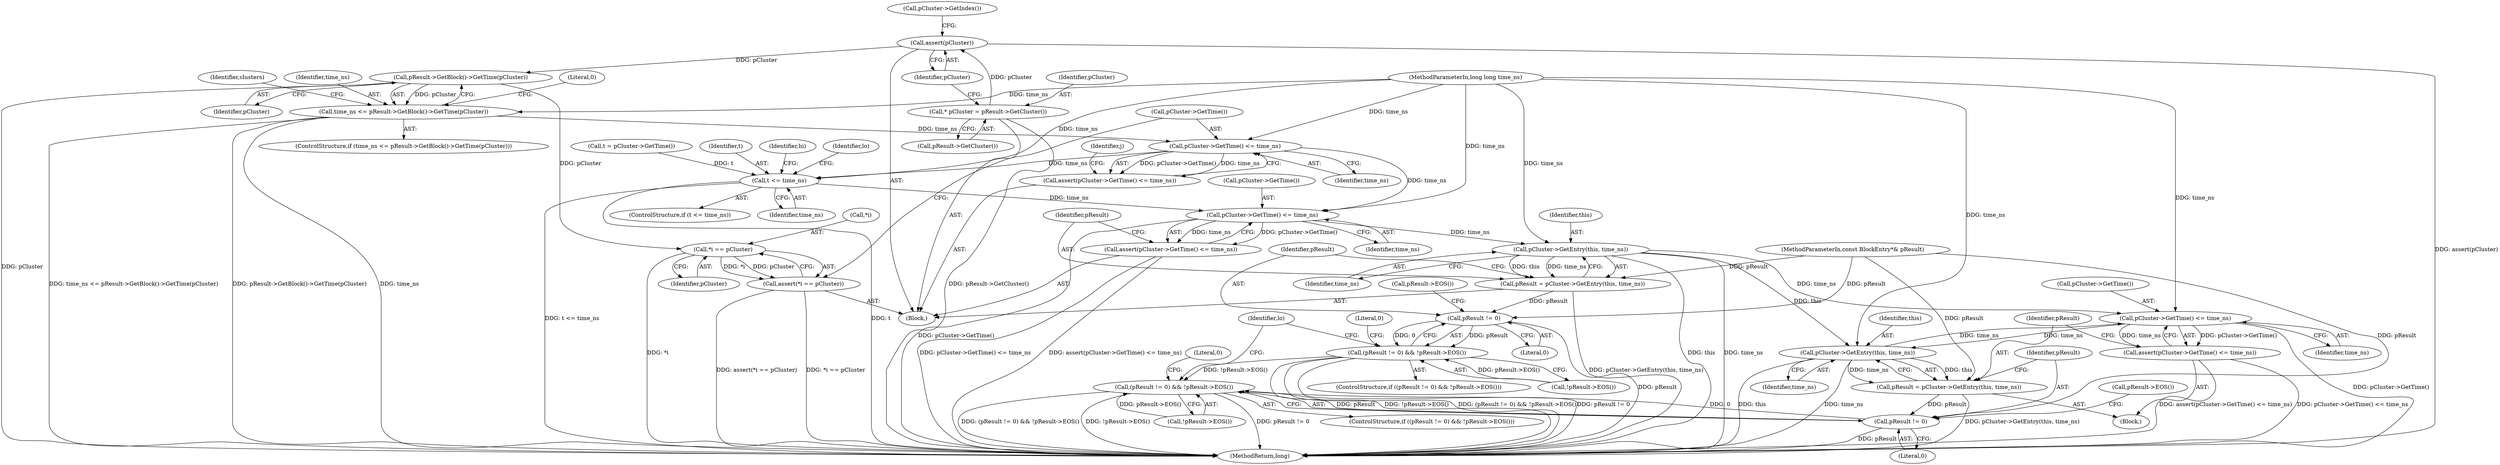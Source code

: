 digraph "0_Android_cc274e2abe8b2a6698a5c47d8aa4bb45f1f9538d_61@pointer" {
"1000137" [label="(Call,pResult->GetBlock()->GetTime(pCluster))"];
"1000128" [label="(Call,assert(pCluster))"];
"1000125" [label="(Call,* pCluster = pResult->GetCluster())"];
"1000135" [label="(Call,time_ns <= pResult->GetBlock()->GetTime(pCluster))"];
"1000169" [label="(Call,pCluster->GetTime() <= time_ns)"];
"1000168" [label="(Call,assert(pCluster->GetTime() <= time_ns))"];
"1000218" [label="(Call,t <= time_ns)"];
"1000254" [label="(Call,pCluster->GetTime() <= time_ns)"];
"1000253" [label="(Call,assert(pCluster->GetTime() <= time_ns))"];
"1000259" [label="(Call,pCluster->GetEntry(this, time_ns))"];
"1000257" [label="(Call,pResult = pCluster->GetEntry(this, time_ns))"];
"1000264" [label="(Call,pResult != 0)"];
"1000263" [label="(Call,(pResult != 0) && !pResult->EOS())"];
"1000293" [label="(Call,(pResult != 0) && !pResult->EOS())"];
"1000284" [label="(Call,pCluster->GetTime() <= time_ns)"];
"1000283" [label="(Call,assert(pCluster->GetTime() <= time_ns))"];
"1000289" [label="(Call,pCluster->GetEntry(this, time_ns))"];
"1000287" [label="(Call,pResult = pCluster->GetEntry(this, time_ns))"];
"1000294" [label="(Call,pResult != 0)"];
"1000164" [label="(Call,*i == pCluster)"];
"1000163" [label="(Call,assert(*i == pCluster))"];
"1000136" [label="(Identifier,time_ns)"];
"1000222" [label="(Identifier,lo)"];
"1000288" [label="(Identifier,pResult)"];
"1000263" [label="(Call,(pResult != 0) && !pResult->EOS())"];
"1000264" [label="(Call,pResult != 0)"];
"1000165" [label="(Call,*i)"];
"1000104" [label="(MethodParameterIn,long long time_ns)"];
"1000105" [label="(MethodParameterIn,const BlockEntry*& pResult)"];
"1000283" [label="(Call,assert(pCluster->GetTime() <= time_ns))"];
"1000126" [label="(Identifier,pCluster)"];
"1000259" [label="(Call,pCluster->GetEntry(this, time_ns))"];
"1000171" [label="(Identifier,time_ns)"];
"1000135" [label="(Call,time_ns <= pResult->GetBlock()->GetTime(pCluster))"];
"1000286" [label="(Identifier,time_ns)"];
"1000256" [label="(Identifier,time_ns)"];
"1000163" [label="(Call,assert(*i == pCluster))"];
"1000167" [label="(Identifier,pCluster)"];
"1000262" [label="(ControlStructure,if ((pResult != 0) && !pResult->EOS()))"];
"1000164" [label="(Call,*i == pCluster)"];
"1000170" [label="(Call,pCluster->GetTime())"];
"1000214" [label="(Call,t = pCluster->GetTime())"];
"1000134" [label="(ControlStructure,if (time_ns <= pResult->GetBlock()->GetTime(pCluster)))"];
"1000255" [label="(Call,pCluster->GetTime())"];
"1000257" [label="(Call,pResult = pCluster->GetEntry(this, time_ns))"];
"1000138" [label="(Identifier,pCluster)"];
"1000169" [label="(Call,pCluster->GetTime() <= time_ns)"];
"1000129" [label="(Identifier,pCluster)"];
"1000291" [label="(Identifier,time_ns)"];
"1000290" [label="(Identifier,this)"];
"1000298" [label="(Call,pResult->EOS())"];
"1000254" [label="(Call,pCluster->GetTime() <= time_ns)"];
"1000258" [label="(Identifier,pResult)"];
"1000265" [label="(Identifier,pResult)"];
"1000127" [label="(Call,pResult->GetCluster())"];
"1000253" [label="(Call,assert(pCluster->GetTime() <= time_ns))"];
"1000270" [label="(Literal,0)"];
"1000306" [label="(MethodReturn,long)"];
"1000287" [label="(Call,pResult = pCluster->GetEntry(this, time_ns))"];
"1000219" [label="(Identifier,t)"];
"1000168" [label="(Call,assert(pCluster->GetTime() <= time_ns))"];
"1000106" [label="(Block,)"];
"1000128" [label="(Call,assert(pCluster))"];
"1000217" [label="(ControlStructure,if (t <= time_ns))"];
"1000289" [label="(Call,pCluster->GetEntry(this, time_ns))"];
"1000296" [label="(Literal,0)"];
"1000261" [label="(Identifier,time_ns)"];
"1000220" [label="(Identifier,time_ns)"];
"1000295" [label="(Identifier,pResult)"];
"1000285" [label="(Call,pCluster->GetTime())"];
"1000140" [label="(Literal,0)"];
"1000218" [label="(Call,t <= time_ns)"];
"1000142" [label="(Identifier,clusters)"];
"1000125" [label="(Call,* pCluster = pResult->GetCluster())"];
"1000260" [label="(Identifier,this)"];
"1000273" [label="(Identifier,lo)"];
"1000292" [label="(ControlStructure,if ((pResult != 0) && !pResult->EOS()))"];
"1000300" [label="(Literal,0)"];
"1000137" [label="(Call,pResult->GetBlock()->GetTime(pCluster))"];
"1000173" [label="(Identifier,j)"];
"1000284" [label="(Call,pCluster->GetTime() <= time_ns)"];
"1000266" [label="(Literal,0)"];
"1000293" [label="(Call,(pResult != 0) && !pResult->EOS())"];
"1000294" [label="(Call,pResult != 0)"];
"1000297" [label="(Call,!pResult->EOS())"];
"1000268" [label="(Call,pResult->EOS())"];
"1000267" [label="(Call,!pResult->EOS())"];
"1000275" [label="(Block,)"];
"1000132" [label="(Call,pCluster->GetIndex())"];
"1000228" [label="(Identifier,hi)"];
"1000137" -> "1000135"  [label="AST: "];
"1000137" -> "1000138"  [label="CFG: "];
"1000138" -> "1000137"  [label="AST: "];
"1000135" -> "1000137"  [label="CFG: "];
"1000137" -> "1000306"  [label="DDG: pCluster"];
"1000137" -> "1000135"  [label="DDG: pCluster"];
"1000128" -> "1000137"  [label="DDG: pCluster"];
"1000137" -> "1000164"  [label="DDG: pCluster"];
"1000128" -> "1000106"  [label="AST: "];
"1000128" -> "1000129"  [label="CFG: "];
"1000129" -> "1000128"  [label="AST: "];
"1000132" -> "1000128"  [label="CFG: "];
"1000128" -> "1000306"  [label="DDG: assert(pCluster)"];
"1000125" -> "1000128"  [label="DDG: pCluster"];
"1000125" -> "1000106"  [label="AST: "];
"1000125" -> "1000127"  [label="CFG: "];
"1000126" -> "1000125"  [label="AST: "];
"1000127" -> "1000125"  [label="AST: "];
"1000129" -> "1000125"  [label="CFG: "];
"1000125" -> "1000306"  [label="DDG: pResult->GetCluster()"];
"1000135" -> "1000134"  [label="AST: "];
"1000136" -> "1000135"  [label="AST: "];
"1000140" -> "1000135"  [label="CFG: "];
"1000142" -> "1000135"  [label="CFG: "];
"1000135" -> "1000306"  [label="DDG: time_ns <= pResult->GetBlock()->GetTime(pCluster)"];
"1000135" -> "1000306"  [label="DDG: time_ns"];
"1000135" -> "1000306"  [label="DDG: pResult->GetBlock()->GetTime(pCluster)"];
"1000104" -> "1000135"  [label="DDG: time_ns"];
"1000135" -> "1000169"  [label="DDG: time_ns"];
"1000169" -> "1000168"  [label="AST: "];
"1000169" -> "1000171"  [label="CFG: "];
"1000170" -> "1000169"  [label="AST: "];
"1000171" -> "1000169"  [label="AST: "];
"1000168" -> "1000169"  [label="CFG: "];
"1000169" -> "1000168"  [label="DDG: pCluster->GetTime()"];
"1000169" -> "1000168"  [label="DDG: time_ns"];
"1000104" -> "1000169"  [label="DDG: time_ns"];
"1000169" -> "1000218"  [label="DDG: time_ns"];
"1000169" -> "1000254"  [label="DDG: time_ns"];
"1000168" -> "1000106"  [label="AST: "];
"1000173" -> "1000168"  [label="CFG: "];
"1000218" -> "1000217"  [label="AST: "];
"1000218" -> "1000220"  [label="CFG: "];
"1000219" -> "1000218"  [label="AST: "];
"1000220" -> "1000218"  [label="AST: "];
"1000222" -> "1000218"  [label="CFG: "];
"1000228" -> "1000218"  [label="CFG: "];
"1000218" -> "1000306"  [label="DDG: t"];
"1000218" -> "1000306"  [label="DDG: t <= time_ns"];
"1000214" -> "1000218"  [label="DDG: t"];
"1000104" -> "1000218"  [label="DDG: time_ns"];
"1000218" -> "1000254"  [label="DDG: time_ns"];
"1000254" -> "1000253"  [label="AST: "];
"1000254" -> "1000256"  [label="CFG: "];
"1000255" -> "1000254"  [label="AST: "];
"1000256" -> "1000254"  [label="AST: "];
"1000253" -> "1000254"  [label="CFG: "];
"1000254" -> "1000306"  [label="DDG: pCluster->GetTime()"];
"1000254" -> "1000253"  [label="DDG: pCluster->GetTime()"];
"1000254" -> "1000253"  [label="DDG: time_ns"];
"1000104" -> "1000254"  [label="DDG: time_ns"];
"1000254" -> "1000259"  [label="DDG: time_ns"];
"1000253" -> "1000106"  [label="AST: "];
"1000258" -> "1000253"  [label="CFG: "];
"1000253" -> "1000306"  [label="DDG: assert(pCluster->GetTime() <= time_ns)"];
"1000253" -> "1000306"  [label="DDG: pCluster->GetTime() <= time_ns"];
"1000259" -> "1000257"  [label="AST: "];
"1000259" -> "1000261"  [label="CFG: "];
"1000260" -> "1000259"  [label="AST: "];
"1000261" -> "1000259"  [label="AST: "];
"1000257" -> "1000259"  [label="CFG: "];
"1000259" -> "1000306"  [label="DDG: this"];
"1000259" -> "1000306"  [label="DDG: time_ns"];
"1000259" -> "1000257"  [label="DDG: this"];
"1000259" -> "1000257"  [label="DDG: time_ns"];
"1000104" -> "1000259"  [label="DDG: time_ns"];
"1000259" -> "1000284"  [label="DDG: time_ns"];
"1000259" -> "1000289"  [label="DDG: this"];
"1000257" -> "1000106"  [label="AST: "];
"1000258" -> "1000257"  [label="AST: "];
"1000265" -> "1000257"  [label="CFG: "];
"1000257" -> "1000306"  [label="DDG: pCluster->GetEntry(this, time_ns)"];
"1000105" -> "1000257"  [label="DDG: pResult"];
"1000257" -> "1000264"  [label="DDG: pResult"];
"1000264" -> "1000263"  [label="AST: "];
"1000264" -> "1000266"  [label="CFG: "];
"1000265" -> "1000264"  [label="AST: "];
"1000266" -> "1000264"  [label="AST: "];
"1000268" -> "1000264"  [label="CFG: "];
"1000263" -> "1000264"  [label="CFG: "];
"1000264" -> "1000306"  [label="DDG: pResult"];
"1000264" -> "1000263"  [label="DDG: pResult"];
"1000264" -> "1000263"  [label="DDG: 0"];
"1000105" -> "1000264"  [label="DDG: pResult"];
"1000263" -> "1000262"  [label="AST: "];
"1000263" -> "1000267"  [label="CFG: "];
"1000267" -> "1000263"  [label="AST: "];
"1000270" -> "1000263"  [label="CFG: "];
"1000273" -> "1000263"  [label="CFG: "];
"1000263" -> "1000306"  [label="DDG: !pResult->EOS()"];
"1000263" -> "1000306"  [label="DDG: (pResult != 0) && !pResult->EOS()"];
"1000263" -> "1000306"  [label="DDG: pResult != 0"];
"1000267" -> "1000263"  [label="DDG: pResult->EOS()"];
"1000263" -> "1000293"  [label="DDG: !pResult->EOS()"];
"1000293" -> "1000292"  [label="AST: "];
"1000293" -> "1000294"  [label="CFG: "];
"1000293" -> "1000297"  [label="CFG: "];
"1000294" -> "1000293"  [label="AST: "];
"1000297" -> "1000293"  [label="AST: "];
"1000273" -> "1000293"  [label="CFG: "];
"1000300" -> "1000293"  [label="CFG: "];
"1000293" -> "1000306"  [label="DDG: !pResult->EOS()"];
"1000293" -> "1000306"  [label="DDG: pResult != 0"];
"1000293" -> "1000306"  [label="DDG: (pResult != 0) && !pResult->EOS()"];
"1000294" -> "1000293"  [label="DDG: pResult"];
"1000294" -> "1000293"  [label="DDG: 0"];
"1000297" -> "1000293"  [label="DDG: pResult->EOS()"];
"1000284" -> "1000283"  [label="AST: "];
"1000284" -> "1000286"  [label="CFG: "];
"1000285" -> "1000284"  [label="AST: "];
"1000286" -> "1000284"  [label="AST: "];
"1000283" -> "1000284"  [label="CFG: "];
"1000284" -> "1000306"  [label="DDG: pCluster->GetTime()"];
"1000284" -> "1000283"  [label="DDG: pCluster->GetTime()"];
"1000284" -> "1000283"  [label="DDG: time_ns"];
"1000289" -> "1000284"  [label="DDG: time_ns"];
"1000104" -> "1000284"  [label="DDG: time_ns"];
"1000284" -> "1000289"  [label="DDG: time_ns"];
"1000283" -> "1000275"  [label="AST: "];
"1000288" -> "1000283"  [label="CFG: "];
"1000283" -> "1000306"  [label="DDG: pCluster->GetTime() <= time_ns"];
"1000283" -> "1000306"  [label="DDG: assert(pCluster->GetTime() <= time_ns)"];
"1000289" -> "1000287"  [label="AST: "];
"1000289" -> "1000291"  [label="CFG: "];
"1000290" -> "1000289"  [label="AST: "];
"1000291" -> "1000289"  [label="AST: "];
"1000287" -> "1000289"  [label="CFG: "];
"1000289" -> "1000306"  [label="DDG: time_ns"];
"1000289" -> "1000306"  [label="DDG: this"];
"1000289" -> "1000287"  [label="DDG: this"];
"1000289" -> "1000287"  [label="DDG: time_ns"];
"1000104" -> "1000289"  [label="DDG: time_ns"];
"1000287" -> "1000275"  [label="AST: "];
"1000288" -> "1000287"  [label="AST: "];
"1000295" -> "1000287"  [label="CFG: "];
"1000287" -> "1000306"  [label="DDG: pCluster->GetEntry(this, time_ns)"];
"1000105" -> "1000287"  [label="DDG: pResult"];
"1000287" -> "1000294"  [label="DDG: pResult"];
"1000294" -> "1000296"  [label="CFG: "];
"1000295" -> "1000294"  [label="AST: "];
"1000296" -> "1000294"  [label="AST: "];
"1000298" -> "1000294"  [label="CFG: "];
"1000294" -> "1000306"  [label="DDG: pResult"];
"1000105" -> "1000294"  [label="DDG: pResult"];
"1000164" -> "1000163"  [label="AST: "];
"1000164" -> "1000167"  [label="CFG: "];
"1000165" -> "1000164"  [label="AST: "];
"1000167" -> "1000164"  [label="AST: "];
"1000163" -> "1000164"  [label="CFG: "];
"1000164" -> "1000306"  [label="DDG: *i"];
"1000164" -> "1000163"  [label="DDG: *i"];
"1000164" -> "1000163"  [label="DDG: pCluster"];
"1000163" -> "1000106"  [label="AST: "];
"1000170" -> "1000163"  [label="CFG: "];
"1000163" -> "1000306"  [label="DDG: *i == pCluster"];
"1000163" -> "1000306"  [label="DDG: assert(*i == pCluster)"];
}

